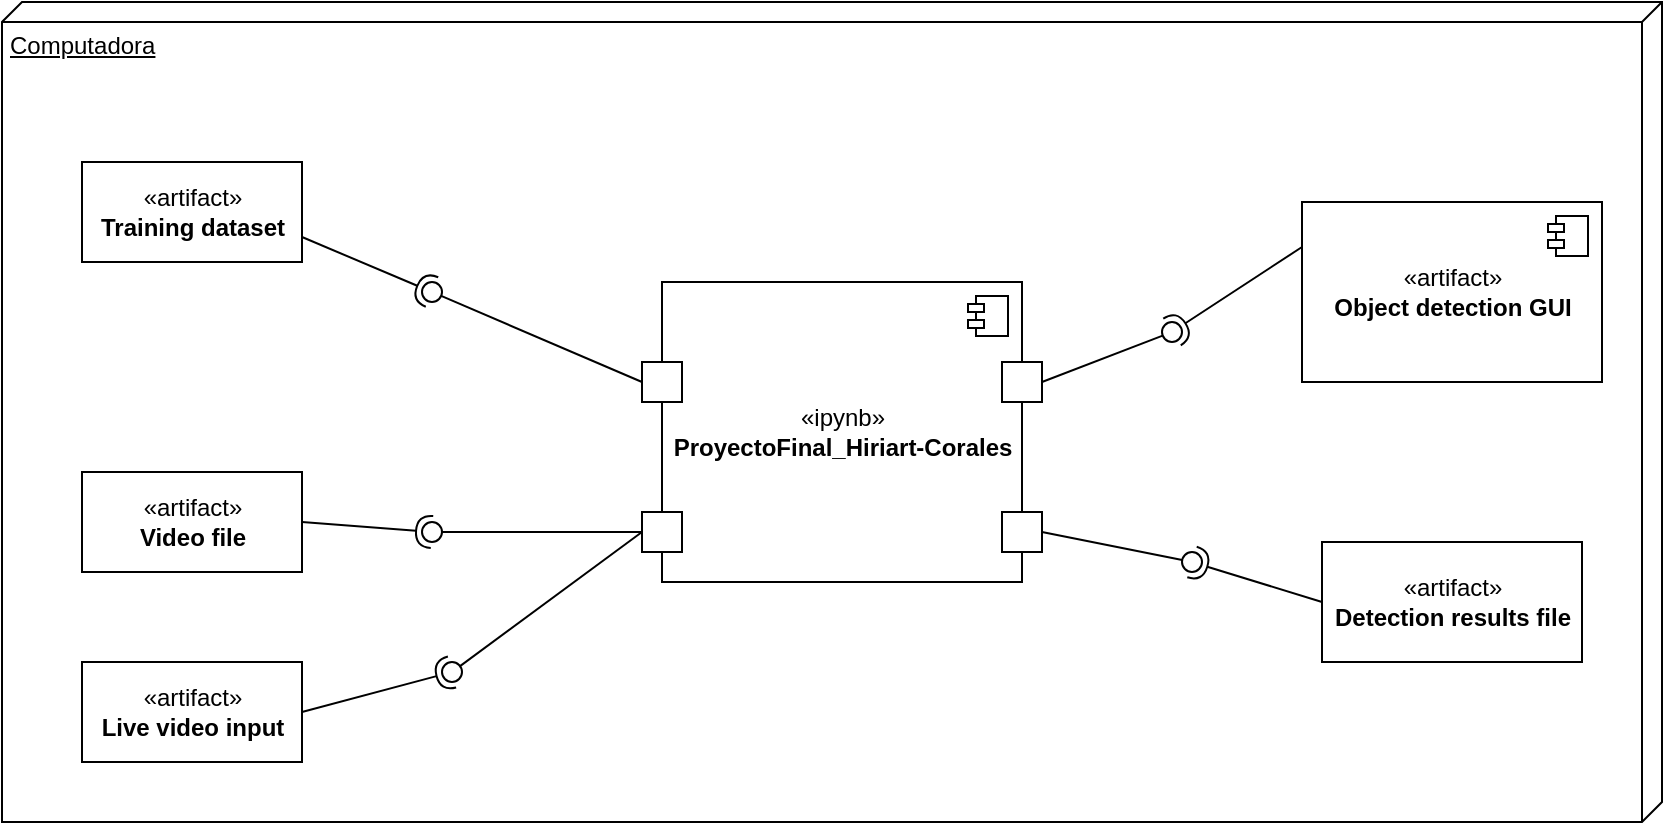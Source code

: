 <mxfile version="20.6.0" type="device"><diagram id="3WxeVONCtXBPngQZgMPU" name="Page-1"><mxGraphModel dx="1242" dy="736" grid="1" gridSize="10" guides="1" tooltips="1" connect="1" arrows="1" fold="1" page="1" pageScale="1" pageWidth="850" pageHeight="1100" math="0" shadow="0"><root><mxCell id="0"/><mxCell id="1" parent="0"/><mxCell id="N2UyUOHpX8asWoxvoKA--2" value="Computadora" style="verticalAlign=top;align=left;spacingTop=8;spacingLeft=2;spacingRight=12;shape=cube;size=10;direction=south;fontStyle=4;html=1;" vertex="1" parent="1"><mxGeometry x="30" y="50" width="830" height="410" as="geometry"/></mxCell><mxCell id="N2UyUOHpX8asWoxvoKA--7" value="«artifact»&lt;br&gt;&lt;b&gt;Video file&lt;/b&gt;" style="html=1;" vertex="1" parent="1"><mxGeometry x="70" y="285" width="110" height="50" as="geometry"/></mxCell><mxCell id="N2UyUOHpX8asWoxvoKA--8" value="«artifact»&lt;br&gt;&lt;b&gt;Training dataset&lt;/b&gt;" style="html=1;" vertex="1" parent="1"><mxGeometry x="70" y="130" width="110" height="50" as="geometry"/></mxCell><mxCell id="N2UyUOHpX8asWoxvoKA--9" value="" style="rounded=0;orthogonalLoop=1;jettySize=auto;html=1;endArrow=none;endFill=0;sketch=0;sourcePerimeterSpacing=0;targetPerimeterSpacing=0;exitX=0;exitY=0.5;exitDx=0;exitDy=0;" edge="1" target="N2UyUOHpX8asWoxvoKA--11" parent="1" source="N2UyUOHpX8asWoxvoKA--13"><mxGeometry relative="1" as="geometry"><mxPoint x="310" y="305" as="sourcePoint"/></mxGeometry></mxCell><mxCell id="N2UyUOHpX8asWoxvoKA--10" value="" style="rounded=0;orthogonalLoop=1;jettySize=auto;html=1;endArrow=halfCircle;endFill=0;entryX=0.5;entryY=0.5;endSize=6;strokeWidth=1;sketch=0;exitX=1;exitY=0.75;exitDx=0;exitDy=0;" edge="1" target="N2UyUOHpX8asWoxvoKA--11" parent="1" source="N2UyUOHpX8asWoxvoKA--8"><mxGeometry relative="1" as="geometry"><mxPoint x="350" y="305" as="sourcePoint"/></mxGeometry></mxCell><mxCell id="N2UyUOHpX8asWoxvoKA--11" value="" style="ellipse;whiteSpace=wrap;html=1;align=center;aspect=fixed;resizable=0;points=[];outlineConnect=0;sketch=0;" vertex="1" parent="1"><mxGeometry x="240" y="190" width="10" height="10" as="geometry"/></mxCell><mxCell id="N2UyUOHpX8asWoxvoKA--15" value="" style="rounded=0;orthogonalLoop=1;jettySize=auto;html=1;endArrow=none;endFill=0;sketch=0;sourcePerimeterSpacing=0;targetPerimeterSpacing=0;exitX=0;exitY=0.5;exitDx=0;exitDy=0;" edge="1" target="N2UyUOHpX8asWoxvoKA--17" parent="1" source="N2UyUOHpX8asWoxvoKA--18"><mxGeometry relative="1" as="geometry"><mxPoint x="160" y="355" as="sourcePoint"/></mxGeometry></mxCell><mxCell id="N2UyUOHpX8asWoxvoKA--16" value="" style="rounded=0;orthogonalLoop=1;jettySize=auto;html=1;endArrow=halfCircle;endFill=0;entryX=0.5;entryY=0.5;endSize=6;strokeWidth=1;sketch=0;exitX=1;exitY=0.5;exitDx=0;exitDy=0;" edge="1" target="N2UyUOHpX8asWoxvoKA--17" parent="1" source="N2UyUOHpX8asWoxvoKA--7"><mxGeometry relative="1" as="geometry"><mxPoint x="200" y="355" as="sourcePoint"/></mxGeometry></mxCell><mxCell id="N2UyUOHpX8asWoxvoKA--17" value="" style="ellipse;whiteSpace=wrap;html=1;align=center;aspect=fixed;resizable=0;points=[];outlineConnect=0;sketch=0;" vertex="1" parent="1"><mxGeometry x="240" y="310" width="10" height="10" as="geometry"/></mxCell><mxCell id="N2UyUOHpX8asWoxvoKA--22" value="" style="rounded=0;orthogonalLoop=1;jettySize=auto;html=1;endArrow=none;endFill=0;sketch=0;sourcePerimeterSpacing=0;targetPerimeterSpacing=0;" edge="1" target="N2UyUOHpX8asWoxvoKA--24" parent="1"><mxGeometry relative="1" as="geometry"><mxPoint x="480" y="255" as="sourcePoint"/></mxGeometry></mxCell><mxCell id="N2UyUOHpX8asWoxvoKA--23" value="" style="rounded=0;orthogonalLoop=1;jettySize=auto;html=1;endArrow=halfCircle;endFill=0;entryX=0.5;entryY=0.5;endSize=6;strokeWidth=1;sketch=0;" edge="1" target="N2UyUOHpX8asWoxvoKA--24" parent="1"><mxGeometry relative="1" as="geometry"><mxPoint x="520" y="255" as="sourcePoint"/></mxGeometry></mxCell><mxCell id="N2UyUOHpX8asWoxvoKA--24" value="" style="ellipse;whiteSpace=wrap;html=1;align=center;aspect=fixed;resizable=0;points=[];outlineConnect=0;sketch=0;" vertex="1" parent="1"><mxGeometry x="495" y="250" width="10" height="10" as="geometry"/></mxCell><mxCell id="N2UyUOHpX8asWoxvoKA--25" value="«artifact»&lt;br&gt;&lt;b&gt;Object detection GUI&lt;/b&gt;" style="html=1;dropTarget=0;" vertex="1" parent="1"><mxGeometry x="680" y="150" width="150" height="90" as="geometry"/></mxCell><mxCell id="N2UyUOHpX8asWoxvoKA--26" value="" style="shape=module;jettyWidth=8;jettyHeight=4;" vertex="1" parent="N2UyUOHpX8asWoxvoKA--25"><mxGeometry x="1" width="20" height="20" relative="1" as="geometry"><mxPoint x="-27" y="7" as="offset"/></mxGeometry></mxCell><mxCell id="N2UyUOHpX8asWoxvoKA--27" value="«artifact»&lt;br&gt;&lt;b&gt;Detection results file&lt;/b&gt;" style="html=1;" vertex="1" parent="1"><mxGeometry x="690" y="320" width="130" height="60" as="geometry"/></mxCell><mxCell id="N2UyUOHpX8asWoxvoKA--5" value="«ipynb»&lt;br&gt;&lt;b&gt;ProyectoFinal_Hiriart-Corales&lt;/b&gt;" style="html=1;dropTarget=0;" vertex="1" parent="1"><mxGeometry x="360" y="190" width="180" height="150" as="geometry"/></mxCell><mxCell id="N2UyUOHpX8asWoxvoKA--6" value="" style="shape=module;jettyWidth=8;jettyHeight=4;" vertex="1" parent="N2UyUOHpX8asWoxvoKA--5"><mxGeometry x="1" width="20" height="20" relative="1" as="geometry"><mxPoint x="-27" y="7" as="offset"/></mxGeometry></mxCell><mxCell id="N2UyUOHpX8asWoxvoKA--13" value="" style="whiteSpace=wrap;html=1;aspect=fixed;" vertex="1" parent="1"><mxGeometry x="350" y="230" width="20" height="20" as="geometry"/></mxCell><mxCell id="N2UyUOHpX8asWoxvoKA--18" value="" style="whiteSpace=wrap;html=1;aspect=fixed;" vertex="1" parent="1"><mxGeometry x="350" y="305" width="20" height="20" as="geometry"/></mxCell><mxCell id="N2UyUOHpX8asWoxvoKA--20" value="" style="whiteSpace=wrap;html=1;aspect=fixed;" vertex="1" parent="1"><mxGeometry x="530" y="230" width="20" height="20" as="geometry"/></mxCell><mxCell id="N2UyUOHpX8asWoxvoKA--28" value="" style="whiteSpace=wrap;html=1;aspect=fixed;" vertex="1" parent="1"><mxGeometry x="530" y="305" width="20" height="20" as="geometry"/></mxCell><mxCell id="N2UyUOHpX8asWoxvoKA--35" value="" style="rounded=0;orthogonalLoop=1;jettySize=auto;html=1;endArrow=none;endFill=0;sketch=0;sourcePerimeterSpacing=0;targetPerimeterSpacing=0;exitX=1;exitY=0.5;exitDx=0;exitDy=0;" edge="1" target="N2UyUOHpX8asWoxvoKA--37" parent="1" source="N2UyUOHpX8asWoxvoKA--20"><mxGeometry relative="1" as="geometry"><mxPoint x="635" y="202.5" as="sourcePoint"/></mxGeometry></mxCell><mxCell id="N2UyUOHpX8asWoxvoKA--36" value="" style="rounded=0;orthogonalLoop=1;jettySize=auto;html=1;endArrow=halfCircle;endFill=0;entryX=0.5;entryY=0.5;endSize=6;strokeWidth=1;sketch=0;exitX=0;exitY=0.25;exitDx=0;exitDy=0;" edge="1" target="N2UyUOHpX8asWoxvoKA--37" parent="1" source="N2UyUOHpX8asWoxvoKA--25"><mxGeometry relative="1" as="geometry"><mxPoint x="765" y="157.5" as="sourcePoint"/></mxGeometry></mxCell><mxCell id="N2UyUOHpX8asWoxvoKA--37" value="" style="ellipse;whiteSpace=wrap;html=1;align=center;aspect=fixed;resizable=0;points=[];outlineConnect=0;sketch=0;" vertex="1" parent="1"><mxGeometry x="610" y="210" width="10" height="10" as="geometry"/></mxCell><mxCell id="N2UyUOHpX8asWoxvoKA--38" value="" style="rounded=0;orthogonalLoop=1;jettySize=auto;html=1;endArrow=none;endFill=0;sketch=0;sourcePerimeterSpacing=0;targetPerimeterSpacing=0;exitX=1;exitY=0.5;exitDx=0;exitDy=0;" edge="1" target="N2UyUOHpX8asWoxvoKA--40" parent="1" source="N2UyUOHpX8asWoxvoKA--28"><mxGeometry relative="1" as="geometry"><mxPoint x="530" y="265" as="sourcePoint"/></mxGeometry></mxCell><mxCell id="N2UyUOHpX8asWoxvoKA--39" value="" style="rounded=0;orthogonalLoop=1;jettySize=auto;html=1;endArrow=halfCircle;endFill=0;entryX=0.5;entryY=0.5;endSize=6;strokeWidth=1;sketch=0;exitX=0;exitY=0.5;exitDx=0;exitDy=0;" edge="1" target="N2UyUOHpX8asWoxvoKA--40" parent="1" source="N2UyUOHpX8asWoxvoKA--27"><mxGeometry relative="1" as="geometry"><mxPoint x="570" y="265" as="sourcePoint"/></mxGeometry></mxCell><mxCell id="N2UyUOHpX8asWoxvoKA--40" value="" style="ellipse;whiteSpace=wrap;html=1;align=center;aspect=fixed;resizable=0;points=[];outlineConnect=0;sketch=0;" vertex="1" parent="1"><mxGeometry x="620" y="325" width="10" height="10" as="geometry"/></mxCell><mxCell id="N2UyUOHpX8asWoxvoKA--41" value="«artifact»&lt;br&gt;&lt;b&gt;Live video input&lt;/b&gt;" style="html=1;" vertex="1" parent="1"><mxGeometry x="70" y="380" width="110" height="50" as="geometry"/></mxCell><mxCell id="N2UyUOHpX8asWoxvoKA--42" value="" style="rounded=0;orthogonalLoop=1;jettySize=auto;html=1;endArrow=none;endFill=0;sketch=0;sourcePerimeterSpacing=0;targetPerimeterSpacing=0;exitX=0;exitY=0.5;exitDx=0;exitDy=0;" edge="1" target="N2UyUOHpX8asWoxvoKA--44" parent="1" source="N2UyUOHpX8asWoxvoKA--18"><mxGeometry relative="1" as="geometry"><mxPoint x="510" y="275" as="sourcePoint"/></mxGeometry></mxCell><mxCell id="N2UyUOHpX8asWoxvoKA--43" value="" style="rounded=0;orthogonalLoop=1;jettySize=auto;html=1;endArrow=halfCircle;endFill=0;entryX=0.5;entryY=0.5;endSize=6;strokeWidth=1;sketch=0;exitX=1;exitY=0.5;exitDx=0;exitDy=0;" edge="1" target="N2UyUOHpX8asWoxvoKA--44" parent="1" source="N2UyUOHpX8asWoxvoKA--41"><mxGeometry relative="1" as="geometry"><mxPoint x="550" y="275" as="sourcePoint"/></mxGeometry></mxCell><mxCell id="N2UyUOHpX8asWoxvoKA--44" value="" style="ellipse;whiteSpace=wrap;html=1;align=center;aspect=fixed;resizable=0;points=[];outlineConnect=0;sketch=0;" vertex="1" parent="1"><mxGeometry x="250" y="380" width="10" height="10" as="geometry"/></mxCell></root></mxGraphModel></diagram></mxfile>